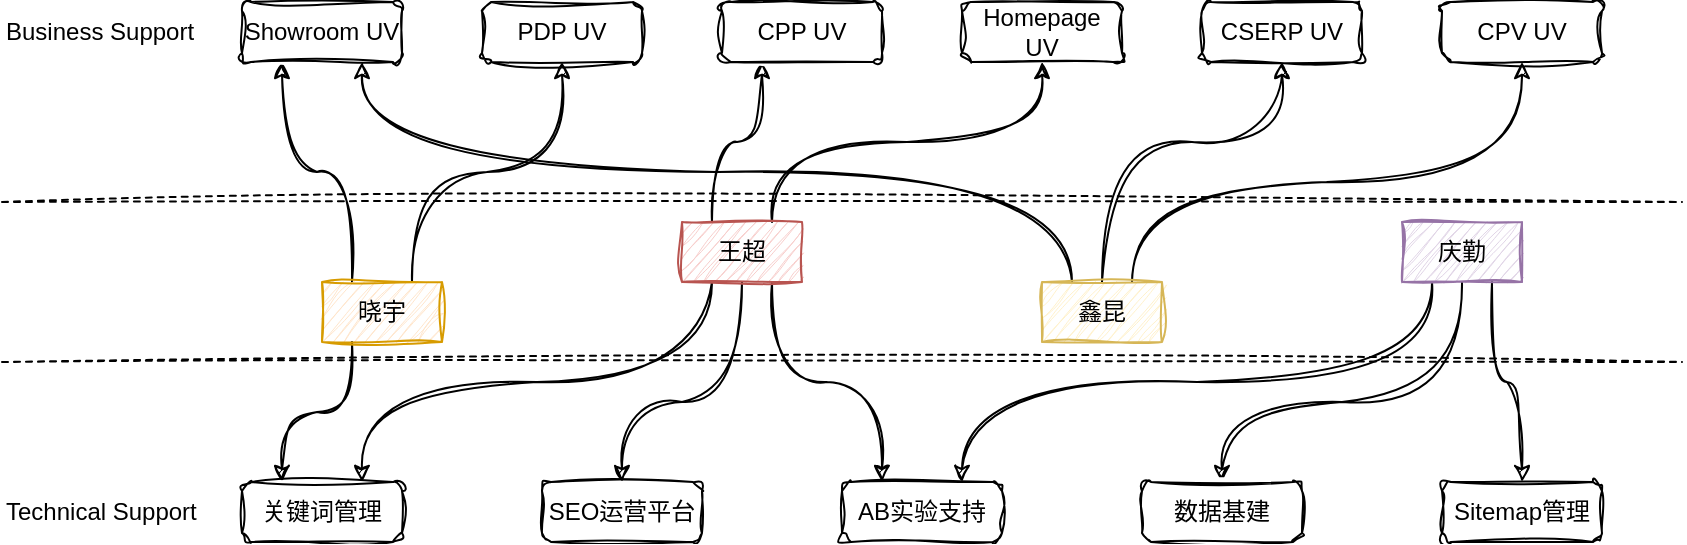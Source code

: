 <mxfile version="28.2.6">
  <diagram name="第 1 页" id="W9oNj3WuaapsYbLZBWrR">
    <mxGraphModel dx="1018" dy="582" grid="1" gridSize="10" guides="1" tooltips="1" connect="1" arrows="1" fold="1" page="1" pageScale="1" pageWidth="827" pageHeight="1169" math="0" shadow="0">
      <root>
        <mxCell id="0" />
        <mxCell id="1" parent="0" />
        <mxCell id="xfih-oDNqXXJvzdR4ryM-1" value="Business Support" style="text;html=1;whiteSpace=wrap;strokeColor=none;fillColor=none;align=left;verticalAlign=middle;rounded=0;sketch=1;curveFitting=1;jiggle=2;" vertex="1" parent="1">
          <mxGeometry x="80" y="40" width="150" height="30" as="geometry" />
        </mxCell>
        <mxCell id="xfih-oDNqXXJvzdR4ryM-2" value="Technical Support" style="text;html=1;whiteSpace=wrap;strokeColor=none;fillColor=none;align=left;verticalAlign=middle;rounded=0;sketch=1;curveFitting=1;jiggle=2;" vertex="1" parent="1">
          <mxGeometry x="80" y="280" width="150" height="30" as="geometry" />
        </mxCell>
        <mxCell id="xfih-oDNqXXJvzdR4ryM-3" value="" style="endArrow=none;dashed=1;html=1;rounded=0;sketch=1;curveFitting=1;jiggle=2;" edge="1" parent="1">
          <mxGeometry width="50" height="50" relative="1" as="geometry">
            <mxPoint x="80" y="140" as="sourcePoint" />
            <mxPoint x="920" y="140" as="targetPoint" />
          </mxGeometry>
        </mxCell>
        <mxCell id="xfih-oDNqXXJvzdR4ryM-4" value="" style="endArrow=none;dashed=1;html=1;rounded=0;sketch=1;curveFitting=1;jiggle=2;" edge="1" parent="1">
          <mxGeometry width="50" height="50" relative="1" as="geometry">
            <mxPoint x="80" y="220" as="sourcePoint" />
            <mxPoint x="920" y="220" as="targetPoint" />
          </mxGeometry>
        </mxCell>
        <mxCell id="xfih-oDNqXXJvzdR4ryM-22" style="edgeStyle=orthogonalEdgeStyle;rounded=0;orthogonalLoop=1;jettySize=auto;html=1;exitX=0.25;exitY=0;exitDx=0;exitDy=0;entryX=0.25;entryY=1;entryDx=0;entryDy=0;curved=1;sketch=1;curveFitting=1;jiggle=2;" edge="1" parent="1" source="xfih-oDNqXXJvzdR4ryM-5" target="xfih-oDNqXXJvzdR4ryM-9">
          <mxGeometry relative="1" as="geometry" />
        </mxCell>
        <mxCell id="xfih-oDNqXXJvzdR4ryM-23" style="edgeStyle=orthogonalEdgeStyle;rounded=0;orthogonalLoop=1;jettySize=auto;html=1;exitX=0.25;exitY=1;exitDx=0;exitDy=0;curved=1;entryX=0.25;entryY=0;entryDx=0;entryDy=0;sketch=1;curveFitting=1;jiggle=2;" edge="1" parent="1" source="xfih-oDNqXXJvzdR4ryM-5" target="xfih-oDNqXXJvzdR4ryM-19">
          <mxGeometry relative="1" as="geometry" />
        </mxCell>
        <mxCell id="xfih-oDNqXXJvzdR4ryM-24" style="edgeStyle=orthogonalEdgeStyle;rounded=0;orthogonalLoop=1;jettySize=auto;html=1;exitX=0.75;exitY=0;exitDx=0;exitDy=0;curved=1;sketch=1;curveFitting=1;jiggle=2;" edge="1" parent="1" source="xfih-oDNqXXJvzdR4ryM-5" target="xfih-oDNqXXJvzdR4ryM-12">
          <mxGeometry relative="1" as="geometry" />
        </mxCell>
        <mxCell id="xfih-oDNqXXJvzdR4ryM-5" value="晓宇" style="text;html=1;whiteSpace=wrap;strokeColor=#d79b00;fillColor=#ffe6cc;align=center;verticalAlign=middle;rounded=0;sketch=1;curveFitting=1;jiggle=2;" vertex="1" parent="1">
          <mxGeometry x="240" y="180" width="60" height="30" as="geometry" />
        </mxCell>
        <mxCell id="xfih-oDNqXXJvzdR4ryM-28" style="edgeStyle=orthogonalEdgeStyle;rounded=0;orthogonalLoop=1;jettySize=auto;html=1;exitX=0.25;exitY=0;exitDx=0;exitDy=0;entryX=0.25;entryY=1;entryDx=0;entryDy=0;curved=1;sketch=1;curveFitting=1;jiggle=2;" edge="1" parent="1" source="xfih-oDNqXXJvzdR4ryM-6" target="xfih-oDNqXXJvzdR4ryM-11">
          <mxGeometry relative="1" as="geometry" />
        </mxCell>
        <mxCell id="xfih-oDNqXXJvzdR4ryM-29" style="edgeStyle=orthogonalEdgeStyle;rounded=0;orthogonalLoop=1;jettySize=auto;html=1;exitX=0.75;exitY=0;exitDx=0;exitDy=0;curved=1;sketch=1;curveFitting=1;jiggle=2;" edge="1" parent="1" source="xfih-oDNqXXJvzdR4ryM-6" target="xfih-oDNqXXJvzdR4ryM-13">
          <mxGeometry relative="1" as="geometry" />
        </mxCell>
        <mxCell id="xfih-oDNqXXJvzdR4ryM-31" style="edgeStyle=orthogonalEdgeStyle;rounded=0;orthogonalLoop=1;jettySize=auto;html=1;exitX=0.75;exitY=1;exitDx=0;exitDy=0;entryX=0.25;entryY=0;entryDx=0;entryDy=0;curved=1;sketch=1;curveFitting=1;jiggle=2;" edge="1" parent="1" source="xfih-oDNqXXJvzdR4ryM-6" target="xfih-oDNqXXJvzdR4ryM-20">
          <mxGeometry relative="1" as="geometry" />
        </mxCell>
        <mxCell id="xfih-oDNqXXJvzdR4ryM-39" style="edgeStyle=orthogonalEdgeStyle;rounded=0;orthogonalLoop=1;jettySize=auto;html=1;exitX=0.25;exitY=1;exitDx=0;exitDy=0;entryX=0.75;entryY=0;entryDx=0;entryDy=0;curved=1;sketch=1;curveFitting=1;jiggle=2;" edge="1" parent="1" source="xfih-oDNqXXJvzdR4ryM-6" target="xfih-oDNqXXJvzdR4ryM-19">
          <mxGeometry relative="1" as="geometry" />
        </mxCell>
        <mxCell id="xfih-oDNqXXJvzdR4ryM-40" style="edgeStyle=orthogonalEdgeStyle;rounded=0;orthogonalLoop=1;jettySize=auto;html=1;exitX=0.5;exitY=1;exitDx=0;exitDy=0;entryX=0.5;entryY=0;entryDx=0;entryDy=0;curved=1;sketch=1;curveFitting=1;jiggle=2;" edge="1" parent="1" source="xfih-oDNqXXJvzdR4ryM-6" target="xfih-oDNqXXJvzdR4ryM-18">
          <mxGeometry relative="1" as="geometry">
            <Array as="points">
              <mxPoint x="450" y="240" />
              <mxPoint x="390" y="240" />
            </Array>
          </mxGeometry>
        </mxCell>
        <mxCell id="xfih-oDNqXXJvzdR4ryM-6" value="王超" style="text;html=1;whiteSpace=wrap;strokeColor=#b85450;fillColor=#f8cecc;align=center;verticalAlign=middle;rounded=0;sketch=1;curveFitting=1;jiggle=2;" vertex="1" parent="1">
          <mxGeometry x="420" y="150" width="60" height="30" as="geometry" />
        </mxCell>
        <mxCell id="xfih-oDNqXXJvzdR4ryM-25" style="edgeStyle=orthogonalEdgeStyle;rounded=0;orthogonalLoop=1;jettySize=auto;html=1;exitX=0.25;exitY=0;exitDx=0;exitDy=0;entryX=0.75;entryY=1;entryDx=0;entryDy=0;curved=1;sketch=1;curveFitting=1;jiggle=2;" edge="1" parent="1" source="xfih-oDNqXXJvzdR4ryM-7" target="xfih-oDNqXXJvzdR4ryM-9">
          <mxGeometry relative="1" as="geometry" />
        </mxCell>
        <mxCell id="xfih-oDNqXXJvzdR4ryM-26" style="edgeStyle=orthogonalEdgeStyle;rounded=0;orthogonalLoop=1;jettySize=auto;html=1;exitX=0.5;exitY=0;exitDx=0;exitDy=0;entryX=0.5;entryY=1;entryDx=0;entryDy=0;curved=1;sketch=1;curveFitting=1;jiggle=2;" edge="1" parent="1" source="xfih-oDNqXXJvzdR4ryM-7" target="xfih-oDNqXXJvzdR4ryM-10">
          <mxGeometry relative="1" as="geometry">
            <Array as="points">
              <mxPoint x="630" y="110" />
              <mxPoint x="720" y="110" />
            </Array>
          </mxGeometry>
        </mxCell>
        <mxCell id="xfih-oDNqXXJvzdR4ryM-27" style="edgeStyle=orthogonalEdgeStyle;rounded=0;orthogonalLoop=1;jettySize=auto;html=1;exitX=0.75;exitY=0;exitDx=0;exitDy=0;entryX=0.5;entryY=1;entryDx=0;entryDy=0;curved=1;sketch=1;curveFitting=1;jiggle=2;" edge="1" parent="1" source="xfih-oDNqXXJvzdR4ryM-7" target="xfih-oDNqXXJvzdR4ryM-14">
          <mxGeometry relative="1" as="geometry">
            <Array as="points">
              <mxPoint x="645" y="130" />
              <mxPoint x="840" y="130" />
            </Array>
          </mxGeometry>
        </mxCell>
        <mxCell id="xfih-oDNqXXJvzdR4ryM-7" value="鑫昆" style="text;html=1;whiteSpace=wrap;strokeColor=#d6b656;fillColor=#fff2cc;align=center;verticalAlign=middle;rounded=0;sketch=1;curveFitting=1;jiggle=2;" vertex="1" parent="1">
          <mxGeometry x="600" y="180" width="60" height="30" as="geometry" />
        </mxCell>
        <mxCell id="xfih-oDNqXXJvzdR4ryM-36" style="edgeStyle=orthogonalEdgeStyle;rounded=0;orthogonalLoop=1;jettySize=auto;html=1;exitX=0.25;exitY=1;exitDx=0;exitDy=0;entryX=0.75;entryY=0;entryDx=0;entryDy=0;curved=1;sketch=1;curveFitting=1;jiggle=2;" edge="1" parent="1" source="xfih-oDNqXXJvzdR4ryM-8" target="xfih-oDNqXXJvzdR4ryM-20">
          <mxGeometry relative="1" as="geometry" />
        </mxCell>
        <mxCell id="xfih-oDNqXXJvzdR4ryM-37" style="edgeStyle=orthogonalEdgeStyle;rounded=0;orthogonalLoop=1;jettySize=auto;html=1;exitX=0.5;exitY=1;exitDx=0;exitDy=0;entryX=0.5;entryY=0;entryDx=0;entryDy=0;curved=1;sketch=1;curveFitting=1;jiggle=2;" edge="1" parent="1" source="xfih-oDNqXXJvzdR4ryM-8" target="xfih-oDNqXXJvzdR4ryM-16">
          <mxGeometry relative="1" as="geometry">
            <Array as="points">
              <mxPoint x="810" y="240" />
              <mxPoint x="690" y="240" />
            </Array>
          </mxGeometry>
        </mxCell>
        <mxCell id="xfih-oDNqXXJvzdR4ryM-38" style="edgeStyle=orthogonalEdgeStyle;rounded=0;orthogonalLoop=1;jettySize=auto;html=1;exitX=0.75;exitY=1;exitDx=0;exitDy=0;curved=1;sketch=1;curveFitting=1;jiggle=2;" edge="1" parent="1" source="xfih-oDNqXXJvzdR4ryM-8" target="xfih-oDNqXXJvzdR4ryM-17">
          <mxGeometry relative="1" as="geometry" />
        </mxCell>
        <mxCell id="xfih-oDNqXXJvzdR4ryM-8" value="庆勤" style="text;html=1;whiteSpace=wrap;strokeColor=#9673a6;fillColor=#e1d5e7;align=center;verticalAlign=middle;rounded=0;sketch=1;curveFitting=1;jiggle=2;" vertex="1" parent="1">
          <mxGeometry x="780" y="150" width="60" height="30" as="geometry" />
        </mxCell>
        <mxCell id="xfih-oDNqXXJvzdR4ryM-9" value="Showroom UV" style="rounded=1;whiteSpace=wrap;html=1;sketch=1;curveFitting=1;jiggle=2;" vertex="1" parent="1">
          <mxGeometry x="200" y="40" width="80" height="30" as="geometry" />
        </mxCell>
        <mxCell id="xfih-oDNqXXJvzdR4ryM-10" value="CSERP UV" style="rounded=1;whiteSpace=wrap;html=1;sketch=1;curveFitting=1;jiggle=2;" vertex="1" parent="1">
          <mxGeometry x="680" y="40" width="80" height="30" as="geometry" />
        </mxCell>
        <mxCell id="xfih-oDNqXXJvzdR4ryM-11" value="CPP UV" style="rounded=1;whiteSpace=wrap;html=1;sketch=1;curveFitting=1;jiggle=2;" vertex="1" parent="1">
          <mxGeometry x="440" y="40" width="80" height="30" as="geometry" />
        </mxCell>
        <mxCell id="xfih-oDNqXXJvzdR4ryM-12" value="PDP UV" style="rounded=1;whiteSpace=wrap;html=1;sketch=1;curveFitting=1;jiggle=2;" vertex="1" parent="1">
          <mxGeometry x="320" y="40" width="80" height="30" as="geometry" />
        </mxCell>
        <mxCell id="xfih-oDNqXXJvzdR4ryM-13" value="Homepage UV" style="rounded=1;whiteSpace=wrap;html=1;sketch=1;curveFitting=1;jiggle=2;" vertex="1" parent="1">
          <mxGeometry x="560" y="40" width="80" height="30" as="geometry" />
        </mxCell>
        <mxCell id="xfih-oDNqXXJvzdR4ryM-14" value="CPV UV" style="rounded=1;whiteSpace=wrap;html=1;sketch=1;curveFitting=1;jiggle=2;" vertex="1" parent="1">
          <mxGeometry x="800" y="40" width="80" height="30" as="geometry" />
        </mxCell>
        <mxCell id="xfih-oDNqXXJvzdR4ryM-16" value="数据基建" style="rounded=1;whiteSpace=wrap;html=1;sketch=1;curveFitting=1;jiggle=2;" vertex="1" parent="1">
          <mxGeometry x="650" y="280" width="80" height="30" as="geometry" />
        </mxCell>
        <mxCell id="xfih-oDNqXXJvzdR4ryM-17" value="Sitemap管理" style="rounded=1;whiteSpace=wrap;html=1;sketch=1;curveFitting=1;jiggle=2;" vertex="1" parent="1">
          <mxGeometry x="800" y="280" width="80" height="30" as="geometry" />
        </mxCell>
        <mxCell id="xfih-oDNqXXJvzdR4ryM-18" value="SEO运营平台" style="rounded=1;whiteSpace=wrap;html=1;sketch=1;curveFitting=1;jiggle=2;" vertex="1" parent="1">
          <mxGeometry x="350" y="280" width="80" height="30" as="geometry" />
        </mxCell>
        <mxCell id="xfih-oDNqXXJvzdR4ryM-19" value="关键词管理" style="rounded=1;whiteSpace=wrap;html=1;sketch=1;curveFitting=1;jiggle=2;" vertex="1" parent="1">
          <mxGeometry x="200" y="280" width="80" height="30" as="geometry" />
        </mxCell>
        <mxCell id="xfih-oDNqXXJvzdR4ryM-20" value="AB实验支持" style="rounded=1;whiteSpace=wrap;html=1;sketch=1;curveFitting=1;jiggle=2;" vertex="1" parent="1">
          <mxGeometry x="500" y="280" width="80" height="30" as="geometry" />
        </mxCell>
      </root>
    </mxGraphModel>
  </diagram>
</mxfile>
